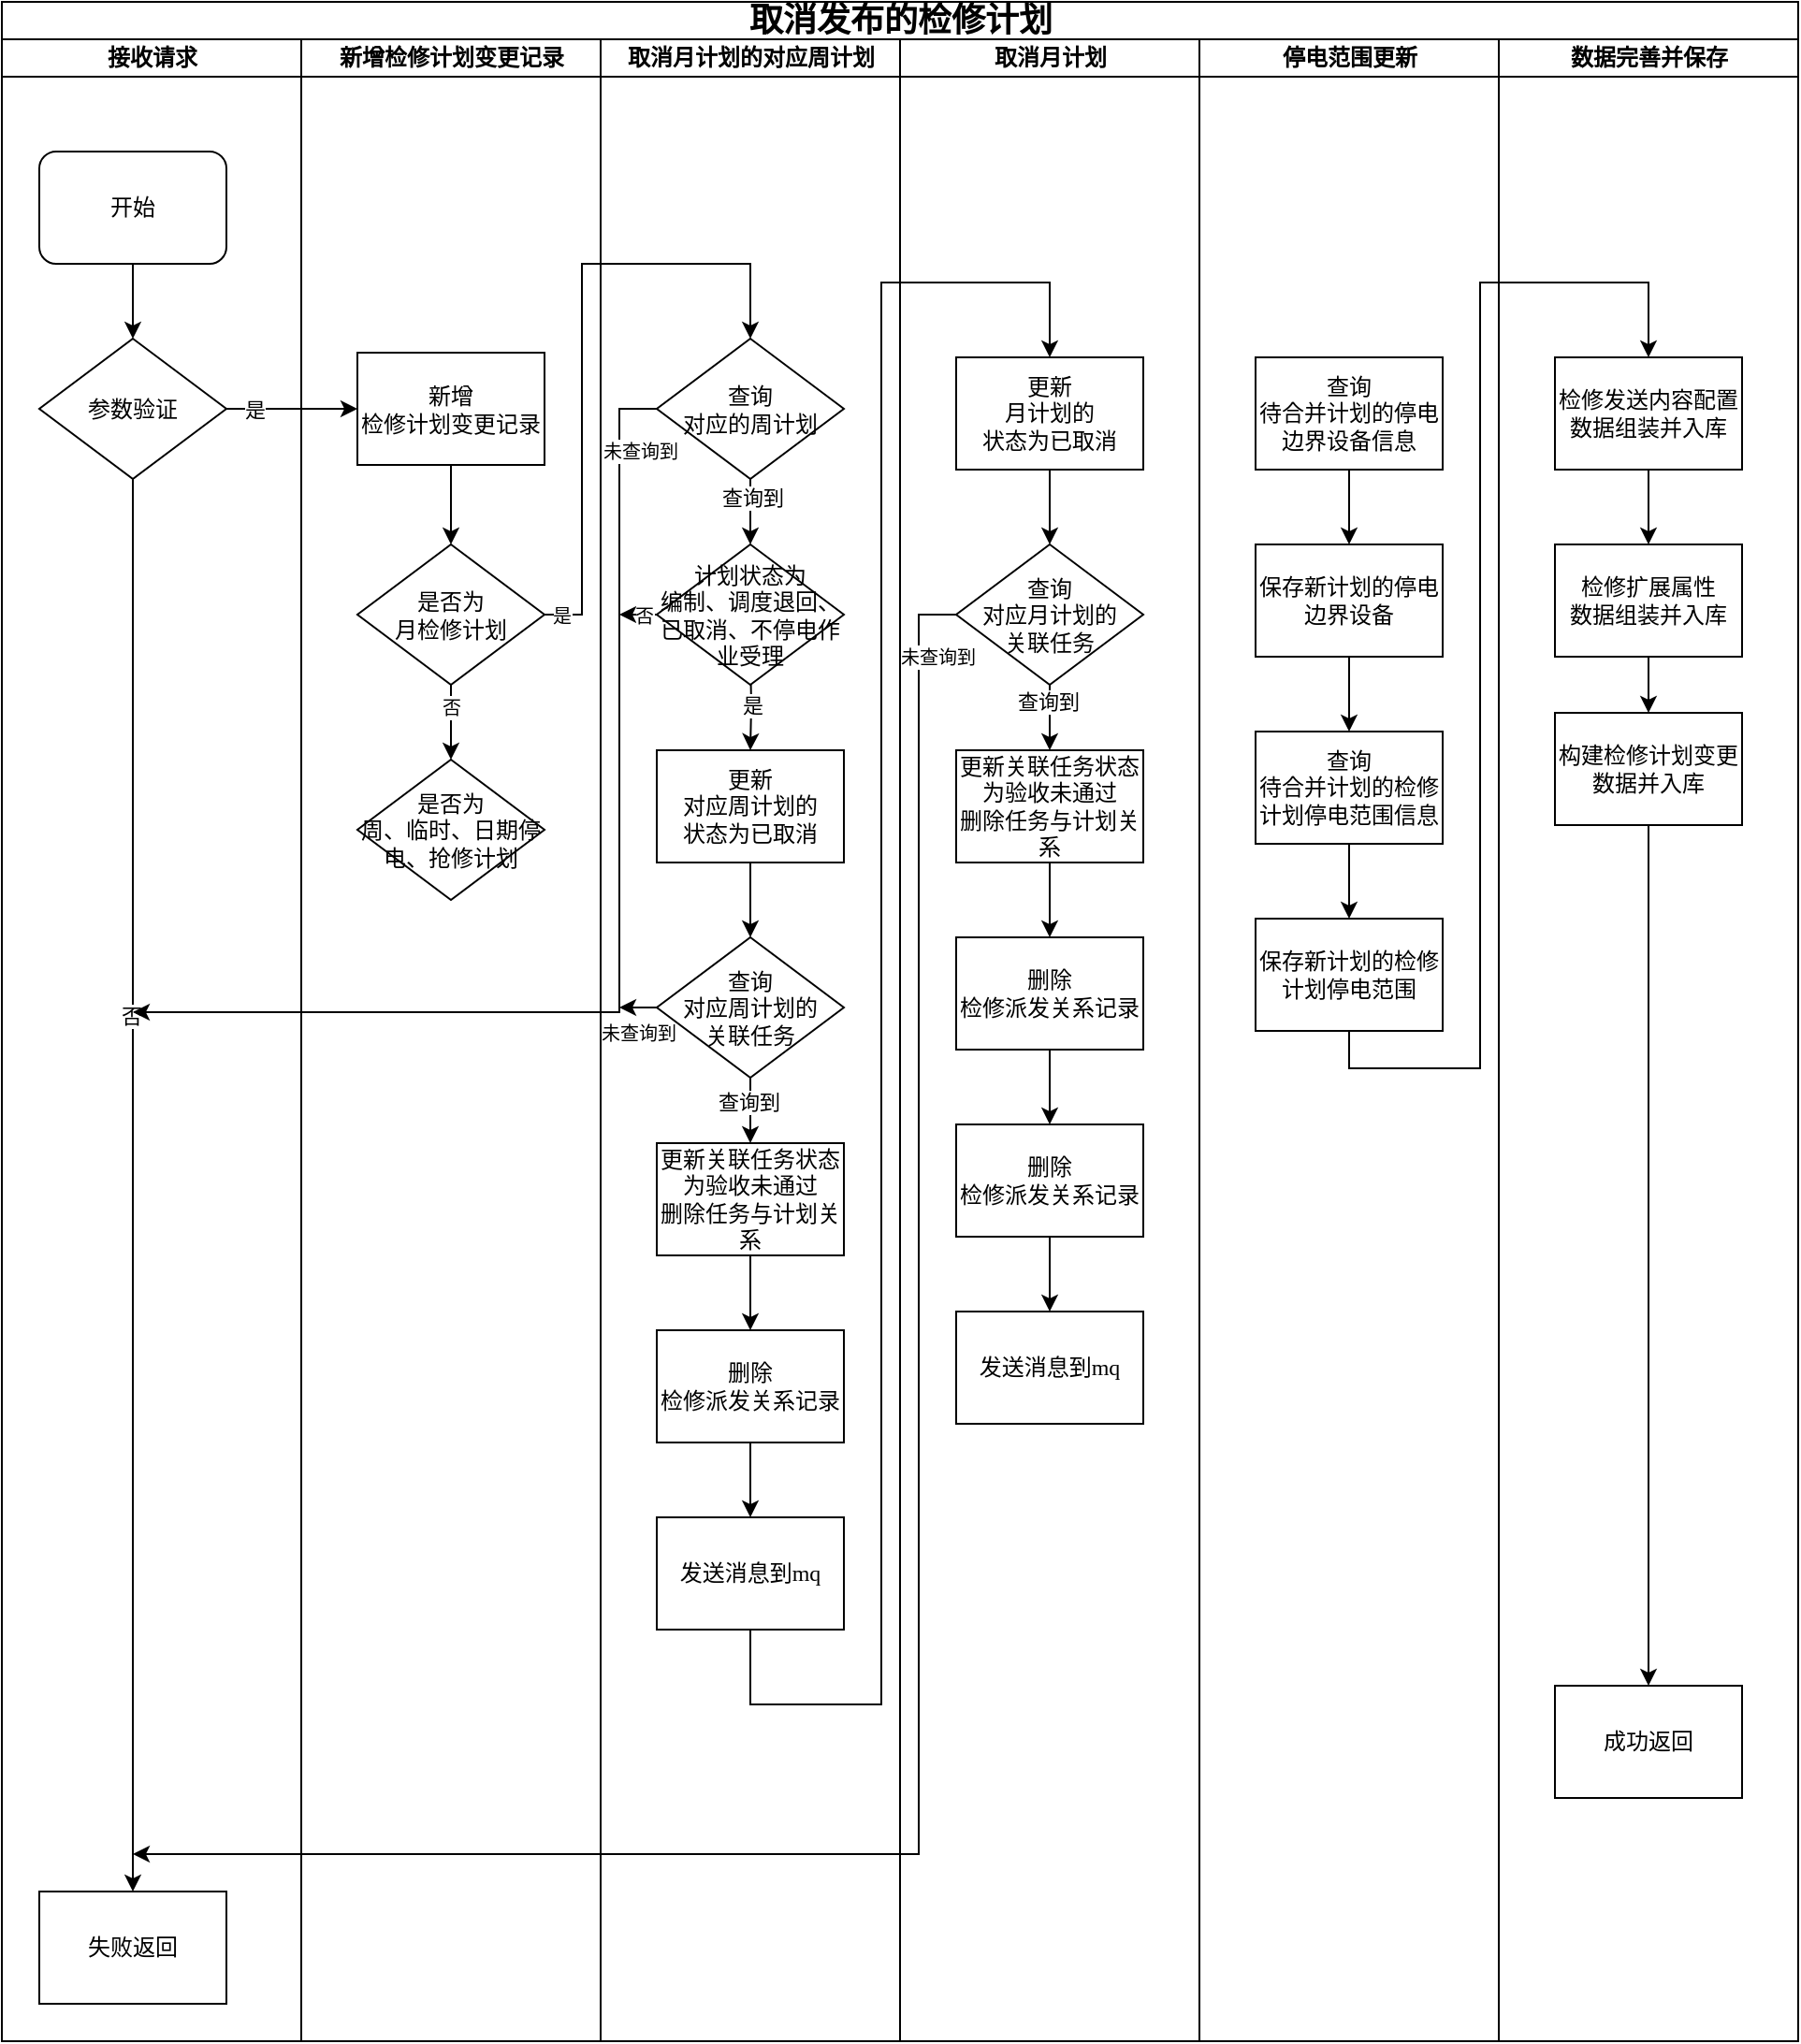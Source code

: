 <mxfile version="26.1.3">
  <diagram name="Page-1" id="74e2e168-ea6b-b213-b513-2b3c1d86103e">
    <mxGraphModel dx="875" dy="464" grid="1" gridSize="10" guides="1" tooltips="1" connect="1" arrows="1" fold="1" page="1" pageScale="1" pageWidth="1100" pageHeight="850" background="none" math="0" shadow="0">
      <root>
        <mxCell id="0" />
        <mxCell id="1" parent="0" />
        <mxCell id="urim3Smq5EnJUSF81W1--1" value="&lt;font style=&quot;font-size: 18px;&quot;&gt;取消发布的检修计划&lt;/font&gt;" style="swimlane;html=1;childLayout=stackLayout;startSize=20;rounded=0;shadow=0;labelBackgroundColor=none;strokeWidth=1;fontFamily=Verdana;fontSize=8;align=center;" vertex="1" parent="1">
          <mxGeometry x="70" y="20" width="960" height="1090" as="geometry" />
        </mxCell>
        <mxCell id="urim3Smq5EnJUSF81W1--2" value="接收请求" style="swimlane;html=1;startSize=20;" vertex="1" parent="urim3Smq5EnJUSF81W1--1">
          <mxGeometry y="20" width="160" height="1070" as="geometry">
            <mxRectangle y="20" width="40" height="730" as="alternateBounds" />
          </mxGeometry>
        </mxCell>
        <mxCell id="urim3Smq5EnJUSF81W1--3" style="edgeStyle=orthogonalEdgeStyle;rounded=0;orthogonalLoop=1;jettySize=auto;html=1;exitX=0.5;exitY=1;exitDx=0;exitDy=0;entryX=0.5;entryY=0;entryDx=0;entryDy=0;" edge="1" parent="urim3Smq5EnJUSF81W1--2" source="urim3Smq5EnJUSF81W1--4" target="urim3Smq5EnJUSF81W1--5">
          <mxGeometry relative="1" as="geometry" />
        </mxCell>
        <mxCell id="urim3Smq5EnJUSF81W1--4" value="&lt;font style=&quot;font-size: 12px;&quot;&gt;开始&lt;/font&gt;" style="rounded=1;whiteSpace=wrap;html=1;shadow=0;labelBackgroundColor=none;strokeWidth=1;fontFamily=Verdana;fontSize=8;align=center;" vertex="1" parent="urim3Smq5EnJUSF81W1--2">
          <mxGeometry x="20" y="60" width="100" height="60" as="geometry" />
        </mxCell>
        <mxCell id="urim3Smq5EnJUSF81W1--5" value="&lt;font style=&quot;font-size: 12px;&quot;&gt;参数验证&lt;/font&gt;" style="rhombus;whiteSpace=wrap;html=1;rounded=0;shadow=0;labelBackgroundColor=none;strokeWidth=1;fontFamily=Verdana;fontSize=8;align=center;" vertex="1" parent="urim3Smq5EnJUSF81W1--2">
          <mxGeometry x="20" y="160" width="100" height="75" as="geometry" />
        </mxCell>
        <mxCell id="urim3Smq5EnJUSF81W1--6" style="edgeStyle=orthogonalEdgeStyle;rounded=0;orthogonalLoop=1;jettySize=auto;html=1;exitX=0.5;exitY=1;exitDx=0;exitDy=0;entryX=0.5;entryY=0;entryDx=0;entryDy=0;" edge="1" parent="urim3Smq5EnJUSF81W1--2" source="urim3Smq5EnJUSF81W1--5" target="urim3Smq5EnJUSF81W1--8">
          <mxGeometry relative="1" as="geometry">
            <mxPoint x="70" y="980" as="targetPoint" />
          </mxGeometry>
        </mxCell>
        <mxCell id="urim3Smq5EnJUSF81W1--7" value="否" style="edgeLabel;html=1;align=center;verticalAlign=middle;resizable=0;points=[];" vertex="1" connectable="0" parent="urim3Smq5EnJUSF81W1--6">
          <mxGeometry x="-0.24" y="-1" relative="1" as="geometry">
            <mxPoint as="offset" />
          </mxGeometry>
        </mxCell>
        <mxCell id="urim3Smq5EnJUSF81W1--8" value="&lt;span style=&quot;font-size: 12px;&quot;&gt;失败返回&lt;/span&gt;" style="whiteSpace=wrap;html=1;fontSize=8;fontFamily=Verdana;rounded=0;shadow=0;labelBackgroundColor=none;strokeWidth=1;" vertex="1" parent="urim3Smq5EnJUSF81W1--2">
          <mxGeometry x="20" y="990" width="100" height="60" as="geometry" />
        </mxCell>
        <mxCell id="urim3Smq5EnJUSF81W1--9" value="新增检修计划变更记录" style="swimlane;html=1;startSize=20;" vertex="1" parent="urim3Smq5EnJUSF81W1--1">
          <mxGeometry x="160" y="20" width="160" height="1070" as="geometry" />
        </mxCell>
        <mxCell id="urim3Smq5EnJUSF81W1--68" style="edgeStyle=orthogonalEdgeStyle;rounded=0;orthogonalLoop=1;jettySize=auto;html=1;exitX=0.5;exitY=1;exitDx=0;exitDy=0;" edge="1" parent="urim3Smq5EnJUSF81W1--9" source="urim3Smq5EnJUSF81W1--11" target="urim3Smq5EnJUSF81W1--16">
          <mxGeometry relative="1" as="geometry" />
        </mxCell>
        <mxCell id="urim3Smq5EnJUSF81W1--11" value="&lt;span style=&quot;font-size: 12px;&quot;&gt;新增&lt;/span&gt;&lt;div&gt;&lt;span style=&quot;font-size: 12px;&quot;&gt;检修计划变更记录&lt;/span&gt;&lt;/div&gt;" style="whiteSpace=wrap;html=1;fontSize=8;fontFamily=Verdana;rounded=0;shadow=0;labelBackgroundColor=none;strokeWidth=1;" vertex="1" parent="urim3Smq5EnJUSF81W1--9">
          <mxGeometry x="30" y="167.5" width="100" height="60" as="geometry" />
        </mxCell>
        <mxCell id="urim3Smq5EnJUSF81W1--16" value="&lt;span style=&quot;font-size: 12px;&quot;&gt;是否为&lt;/span&gt;&lt;div&gt;&lt;span style=&quot;font-size: 12px;&quot;&gt;月检修计划&lt;/span&gt;&lt;/div&gt;" style="rhombus;whiteSpace=wrap;html=1;rounded=0;shadow=0;labelBackgroundColor=none;strokeWidth=1;fontFamily=Verdana;fontSize=8;align=center;" vertex="1" parent="urim3Smq5EnJUSF81W1--9">
          <mxGeometry x="30" y="270" width="100" height="75" as="geometry" />
        </mxCell>
        <mxCell id="urim3Smq5EnJUSF81W1--17" value="&lt;span style=&quot;font-size: 12px;&quot;&gt;是否为&lt;/span&gt;&lt;div&gt;&lt;span style=&quot;font-size: 12px;&quot;&gt;周、临时、日期停电、抢修计划&lt;/span&gt;&lt;/div&gt;" style="rhombus;whiteSpace=wrap;html=1;rounded=0;shadow=0;labelBackgroundColor=none;strokeWidth=1;fontFamily=Verdana;fontSize=8;align=center;" vertex="1" parent="urim3Smq5EnJUSF81W1--9">
          <mxGeometry x="30" y="385" width="100" height="75" as="geometry" />
        </mxCell>
        <mxCell id="urim3Smq5EnJUSF81W1--18" style="edgeStyle=orthogonalEdgeStyle;rounded=0;orthogonalLoop=1;jettySize=auto;html=1;exitX=0.5;exitY=1;exitDx=0;exitDy=0;" edge="1" parent="urim3Smq5EnJUSF81W1--9" source="urim3Smq5EnJUSF81W1--16" target="urim3Smq5EnJUSF81W1--17">
          <mxGeometry relative="1" as="geometry" />
        </mxCell>
        <mxCell id="urim3Smq5EnJUSF81W1--19" value="&lt;font style=&quot;font-size: 10px;&quot;&gt;否&lt;/font&gt;" style="edgeLabel;html=1;align=center;verticalAlign=middle;resizable=0;points=[];" vertex="1" connectable="0" parent="urim3Smq5EnJUSF81W1--18">
          <mxGeometry x="-0.415" relative="1" as="geometry">
            <mxPoint as="offset" />
          </mxGeometry>
        </mxCell>
        <mxCell id="urim3Smq5EnJUSF81W1--22" value="取消月计划的对应周计划" style="swimlane;html=1;startSize=20;" vertex="1" parent="urim3Smq5EnJUSF81W1--1">
          <mxGeometry x="320" y="20" width="160" height="1070" as="geometry" />
        </mxCell>
        <mxCell id="urim3Smq5EnJUSF81W1--23" style="edgeStyle=orthogonalEdgeStyle;rounded=0;orthogonalLoop=1;jettySize=auto;html=1;exitX=0.5;exitY=1;exitDx=0;exitDy=0;entryX=0.5;entryY=0;entryDx=0;entryDy=0;" edge="1" parent="urim3Smq5EnJUSF81W1--22" target="urim3Smq5EnJUSF81W1--78">
          <mxGeometry relative="1" as="geometry">
            <mxPoint x="80" y="330" as="sourcePoint" />
            <mxPoint x="80" y="370" as="targetPoint" />
          </mxGeometry>
        </mxCell>
        <mxCell id="urim3Smq5EnJUSF81W1--81" value="是" style="edgeLabel;html=1;align=center;verticalAlign=middle;resizable=0;points=[];" vertex="1" connectable="0" parent="urim3Smq5EnJUSF81W1--23">
          <mxGeometry x="0.018" relative="1" as="geometry">
            <mxPoint as="offset" />
          </mxGeometry>
        </mxCell>
        <mxCell id="urim3Smq5EnJUSF81W1--73" style="edgeStyle=orthogonalEdgeStyle;rounded=0;orthogonalLoop=1;jettySize=auto;html=1;exitX=0.5;exitY=1;exitDx=0;exitDy=0;entryX=0.5;entryY=0;entryDx=0;entryDy=0;" edge="1" parent="urim3Smq5EnJUSF81W1--22" source="urim3Smq5EnJUSF81W1--69" target="urim3Smq5EnJUSF81W1--72">
          <mxGeometry relative="1" as="geometry" />
        </mxCell>
        <mxCell id="urim3Smq5EnJUSF81W1--82" value="查询到" style="edgeLabel;html=1;align=center;verticalAlign=middle;resizable=0;points=[];" vertex="1" connectable="0" parent="urim3Smq5EnJUSF81W1--73">
          <mxGeometry x="-0.433" y="1" relative="1" as="geometry">
            <mxPoint as="offset" />
          </mxGeometry>
        </mxCell>
        <mxCell id="urim3Smq5EnJUSF81W1--74" style="edgeStyle=orthogonalEdgeStyle;rounded=0;orthogonalLoop=1;jettySize=auto;html=1;exitX=0;exitY=0.5;exitDx=0;exitDy=0;" edge="1" parent="urim3Smq5EnJUSF81W1--22" source="urim3Smq5EnJUSF81W1--69">
          <mxGeometry relative="1" as="geometry">
            <mxPoint x="-250" y="520" as="targetPoint" />
            <Array as="points">
              <mxPoint x="10" y="198" />
              <mxPoint x="10" y="520" />
              <mxPoint x="-250" y="520" />
            </Array>
          </mxGeometry>
        </mxCell>
        <mxCell id="urim3Smq5EnJUSF81W1--75" value="&lt;font style=&quot;font-size: 10px;&quot;&gt;未查询到&lt;/font&gt;" style="edgeLabel;html=1;align=center;verticalAlign=middle;resizable=0;points=[];" vertex="1" connectable="0" parent="urim3Smq5EnJUSF81W1--74">
          <mxGeometry x="-0.961" y="4" relative="1" as="geometry">
            <mxPoint x="2" y="18" as="offset" />
          </mxGeometry>
        </mxCell>
        <mxCell id="urim3Smq5EnJUSF81W1--69" value="&lt;span style=&quot;font-size: 12px;&quot;&gt;查询&lt;/span&gt;&lt;div&gt;&lt;span style=&quot;font-size: 12px;&quot;&gt;对应的周计划&lt;/span&gt;&lt;/div&gt;" style="rhombus;whiteSpace=wrap;html=1;rounded=0;shadow=0;labelBackgroundColor=none;strokeWidth=1;fontFamily=Verdana;fontSize=8;align=center;" vertex="1" parent="urim3Smq5EnJUSF81W1--22">
          <mxGeometry x="30" y="160" width="100" height="75" as="geometry" />
        </mxCell>
        <mxCell id="urim3Smq5EnJUSF81W1--76" style="edgeStyle=orthogonalEdgeStyle;rounded=0;orthogonalLoop=1;jettySize=auto;html=1;exitX=0;exitY=0.5;exitDx=0;exitDy=0;" edge="1" parent="urim3Smq5EnJUSF81W1--22" source="urim3Smq5EnJUSF81W1--72">
          <mxGeometry relative="1" as="geometry">
            <mxPoint x="10" y="308" as="targetPoint" />
          </mxGeometry>
        </mxCell>
        <mxCell id="urim3Smq5EnJUSF81W1--77" value="&lt;font style=&quot;font-size: 10px;&quot;&gt;否&lt;/font&gt;" style="edgeLabel;html=1;align=center;verticalAlign=middle;resizable=0;points=[];" vertex="1" connectable="0" parent="urim3Smq5EnJUSF81W1--76">
          <mxGeometry x="-0.317" relative="1" as="geometry">
            <mxPoint as="offset" />
          </mxGeometry>
        </mxCell>
        <mxCell id="urim3Smq5EnJUSF81W1--72" value="&lt;span style=&quot;font-size: 12px;&quot;&gt;计划状态为&lt;/span&gt;&lt;div&gt;&lt;span style=&quot;font-size: 12px;&quot;&gt;编制、调度退回、&lt;/span&gt;&lt;/div&gt;&lt;div&gt;&lt;span style=&quot;font-size: 12px;&quot;&gt;已取消、不停电作业受理&lt;/span&gt;&lt;/div&gt;" style="rhombus;whiteSpace=wrap;html=1;rounded=0;shadow=0;labelBackgroundColor=none;strokeWidth=1;fontFamily=Verdana;fontSize=8;align=center;" vertex="1" parent="urim3Smq5EnJUSF81W1--22">
          <mxGeometry x="30" y="270" width="100" height="75" as="geometry" />
        </mxCell>
        <mxCell id="urim3Smq5EnJUSF81W1--80" style="edgeStyle=orthogonalEdgeStyle;rounded=0;orthogonalLoop=1;jettySize=auto;html=1;exitX=0.5;exitY=1;exitDx=0;exitDy=0;" edge="1" parent="urim3Smq5EnJUSF81W1--22" source="urim3Smq5EnJUSF81W1--78" target="urim3Smq5EnJUSF81W1--79">
          <mxGeometry relative="1" as="geometry" />
        </mxCell>
        <mxCell id="urim3Smq5EnJUSF81W1--78" value="&lt;span style=&quot;font-size: 12px;&quot;&gt;更新&lt;/span&gt;&lt;div&gt;&lt;span style=&quot;font-size: 12px;&quot;&gt;对应周计划的&lt;/span&gt;&lt;/div&gt;&lt;div&gt;&lt;span style=&quot;font-size: 12px;&quot;&gt;状态为已取消&lt;/span&gt;&lt;/div&gt;" style="whiteSpace=wrap;html=1;fontSize=8;fontFamily=Verdana;rounded=0;shadow=0;labelBackgroundColor=none;strokeWidth=1;" vertex="1" parent="urim3Smq5EnJUSF81W1--22">
          <mxGeometry x="30" y="380" width="100" height="60" as="geometry" />
        </mxCell>
        <mxCell id="urim3Smq5EnJUSF81W1--83" style="edgeStyle=orthogonalEdgeStyle;rounded=0;orthogonalLoop=1;jettySize=auto;html=1;exitX=0;exitY=0.5;exitDx=0;exitDy=0;" edge="1" parent="urim3Smq5EnJUSF81W1--22" source="urim3Smq5EnJUSF81W1--79">
          <mxGeometry relative="1" as="geometry">
            <mxPoint x="10" y="517.379" as="targetPoint" />
          </mxGeometry>
        </mxCell>
        <mxCell id="urim3Smq5EnJUSF81W1--84" value="&lt;font style=&quot;font-size: 10px;&quot;&gt;未查询到&lt;/font&gt;" style="edgeLabel;html=1;align=center;verticalAlign=middle;resizable=0;points=[];" vertex="1" connectable="0" parent="urim3Smq5EnJUSF81W1--83">
          <mxGeometry x="-0.301" y="-1" relative="1" as="geometry">
            <mxPoint x="-3" y="14" as="offset" />
          </mxGeometry>
        </mxCell>
        <mxCell id="urim3Smq5EnJUSF81W1--86" style="edgeStyle=orthogonalEdgeStyle;rounded=0;orthogonalLoop=1;jettySize=auto;html=1;exitX=0.5;exitY=1;exitDx=0;exitDy=0;entryX=0.5;entryY=0;entryDx=0;entryDy=0;" edge="1" parent="urim3Smq5EnJUSF81W1--22" source="urim3Smq5EnJUSF81W1--79" target="urim3Smq5EnJUSF81W1--85">
          <mxGeometry relative="1" as="geometry" />
        </mxCell>
        <mxCell id="urim3Smq5EnJUSF81W1--87" value="查询到" style="edgeLabel;html=1;align=center;verticalAlign=middle;resizable=0;points=[];" vertex="1" connectable="0" parent="urim3Smq5EnJUSF81W1--86">
          <mxGeometry x="-0.289" y="-1" relative="1" as="geometry">
            <mxPoint as="offset" />
          </mxGeometry>
        </mxCell>
        <mxCell id="urim3Smq5EnJUSF81W1--79" value="&lt;span style=&quot;font-size: 12px;&quot;&gt;查询&lt;/span&gt;&lt;div&gt;&lt;span style=&quot;font-size: 12px;&quot;&gt;对应周计划的&lt;/span&gt;&lt;/div&gt;&lt;div&gt;&lt;span style=&quot;font-size: 12px;&quot;&gt;关联任务&lt;/span&gt;&lt;/div&gt;" style="rhombus;whiteSpace=wrap;html=1;rounded=0;shadow=0;labelBackgroundColor=none;strokeWidth=1;fontFamily=Verdana;fontSize=8;align=center;" vertex="1" parent="urim3Smq5EnJUSF81W1--22">
          <mxGeometry x="30" y="480" width="100" height="75" as="geometry" />
        </mxCell>
        <mxCell id="urim3Smq5EnJUSF81W1--89" style="edgeStyle=orthogonalEdgeStyle;rounded=0;orthogonalLoop=1;jettySize=auto;html=1;exitX=0.5;exitY=1;exitDx=0;exitDy=0;entryX=0.5;entryY=0;entryDx=0;entryDy=0;" edge="1" parent="urim3Smq5EnJUSF81W1--22" source="urim3Smq5EnJUSF81W1--85" target="urim3Smq5EnJUSF81W1--88">
          <mxGeometry relative="1" as="geometry" />
        </mxCell>
        <mxCell id="urim3Smq5EnJUSF81W1--85" value="&lt;span style=&quot;font-size: 12px;&quot;&gt;更新关联任务状态为验收未通过&lt;/span&gt;&lt;div&gt;&lt;span style=&quot;font-size: 12px;&quot;&gt;删除任务与计划关系&lt;/span&gt;&lt;/div&gt;" style="whiteSpace=wrap;html=1;fontSize=8;fontFamily=Verdana;rounded=0;shadow=0;labelBackgroundColor=none;strokeWidth=1;" vertex="1" parent="urim3Smq5EnJUSF81W1--22">
          <mxGeometry x="30" y="590" width="100" height="60" as="geometry" />
        </mxCell>
        <mxCell id="urim3Smq5EnJUSF81W1--92" style="edgeStyle=orthogonalEdgeStyle;rounded=0;orthogonalLoop=1;jettySize=auto;html=1;exitX=0.5;exitY=1;exitDx=0;exitDy=0;entryX=0.5;entryY=0;entryDx=0;entryDy=0;" edge="1" parent="urim3Smq5EnJUSF81W1--22" source="urim3Smq5EnJUSF81W1--88" target="urim3Smq5EnJUSF81W1--91">
          <mxGeometry relative="1" as="geometry" />
        </mxCell>
        <mxCell id="urim3Smq5EnJUSF81W1--88" value="&lt;span style=&quot;font-size: 12px;&quot;&gt;删除&lt;/span&gt;&lt;div&gt;&lt;span style=&quot;font-size: 12px;&quot;&gt;检修派发关系记录&lt;/span&gt;&lt;/div&gt;" style="whiteSpace=wrap;html=1;fontSize=8;fontFamily=Verdana;rounded=0;shadow=0;labelBackgroundColor=none;strokeWidth=1;" vertex="1" parent="urim3Smq5EnJUSF81W1--22">
          <mxGeometry x="30" y="690" width="100" height="60" as="geometry" />
        </mxCell>
        <mxCell id="urim3Smq5EnJUSF81W1--91" value="&lt;span style=&quot;font-size: 12px; background-color: transparent; color: light-dark(rgb(0, 0, 0), rgb(255, 255, 255));&quot;&gt;发送消息到mq&lt;/span&gt;" style="whiteSpace=wrap;html=1;fontSize=8;fontFamily=Verdana;rounded=0;shadow=0;labelBackgroundColor=none;strokeWidth=1;" vertex="1" parent="urim3Smq5EnJUSF81W1--22">
          <mxGeometry x="30" y="790" width="100" height="60" as="geometry" />
        </mxCell>
        <mxCell id="urim3Smq5EnJUSF81W1--39" value="取消月计划" style="swimlane;html=1;startSize=20;" vertex="1" parent="urim3Smq5EnJUSF81W1--1">
          <mxGeometry x="480" y="20" width="160" height="1070" as="geometry" />
        </mxCell>
        <mxCell id="urim3Smq5EnJUSF81W1--43" style="edgeStyle=orthogonalEdgeStyle;rounded=0;orthogonalLoop=1;jettySize=auto;html=1;exitX=0.5;exitY=1;exitDx=0;exitDy=0;" edge="1" parent="urim3Smq5EnJUSF81W1--39" source="urim3Smq5EnJUSF81W1--44">
          <mxGeometry relative="1" as="geometry">
            <mxPoint x="80" y="270" as="targetPoint" />
          </mxGeometry>
        </mxCell>
        <mxCell id="urim3Smq5EnJUSF81W1--44" value="&lt;span style=&quot;font-size: 12px;&quot;&gt;更新&lt;/span&gt;&lt;div&gt;&lt;span style=&quot;font-size: 12px;&quot;&gt;月计划的&lt;/span&gt;&lt;/div&gt;&lt;div&gt;&lt;span style=&quot;font-size: 12px;&quot;&gt;状态为已取消&lt;/span&gt;&lt;/div&gt;" style="whiteSpace=wrap;html=1;fontSize=8;fontFamily=Verdana;rounded=0;shadow=0;labelBackgroundColor=none;strokeWidth=1;" vertex="1" parent="urim3Smq5EnJUSF81W1--39">
          <mxGeometry x="30" y="170" width="100" height="60" as="geometry" />
        </mxCell>
        <mxCell id="urim3Smq5EnJUSF81W1--94" style="edgeStyle=orthogonalEdgeStyle;rounded=0;orthogonalLoop=1;jettySize=auto;html=1;exitX=0;exitY=0.5;exitDx=0;exitDy=0;" edge="1" parent="urim3Smq5EnJUSF81W1--39" source="urim3Smq5EnJUSF81W1--93">
          <mxGeometry relative="1" as="geometry">
            <mxPoint x="-410" y="970" as="targetPoint" />
            <Array as="points">
              <mxPoint x="10" y="307" />
              <mxPoint x="10" y="970" />
            </Array>
          </mxGeometry>
        </mxCell>
        <mxCell id="urim3Smq5EnJUSF81W1--95" value="&lt;font style=&quot;font-size: 10px;&quot;&gt;未查询到&lt;/font&gt;" style="edgeLabel;html=1;align=center;verticalAlign=middle;resizable=0;points=[];" vertex="1" connectable="0" parent="urim3Smq5EnJUSF81W1--94">
          <mxGeometry x="-0.928" y="1" relative="1" as="geometry">
            <mxPoint x="9" y="3" as="offset" />
          </mxGeometry>
        </mxCell>
        <mxCell id="urim3Smq5EnJUSF81W1--98" style="edgeStyle=orthogonalEdgeStyle;rounded=0;orthogonalLoop=1;jettySize=auto;html=1;exitX=0.5;exitY=1;exitDx=0;exitDy=0;entryX=0.5;entryY=0;entryDx=0;entryDy=0;" edge="1" parent="urim3Smq5EnJUSF81W1--39" source="urim3Smq5EnJUSF81W1--93" target="urim3Smq5EnJUSF81W1--96">
          <mxGeometry relative="1" as="geometry" />
        </mxCell>
        <mxCell id="urim3Smq5EnJUSF81W1--105" value="查询到" style="edgeLabel;html=1;align=center;verticalAlign=middle;resizable=0;points=[];" vertex="1" connectable="0" parent="urim3Smq5EnJUSF81W1--98">
          <mxGeometry x="-0.476" y="-1" relative="1" as="geometry">
            <mxPoint as="offset" />
          </mxGeometry>
        </mxCell>
        <mxCell id="urim3Smq5EnJUSF81W1--93" value="&lt;span style=&quot;font-size: 12px;&quot;&gt;查询&lt;/span&gt;&lt;div&gt;&lt;span style=&quot;font-size: 12px;&quot;&gt;对应月计划的&lt;/span&gt;&lt;/div&gt;&lt;div&gt;&lt;span style=&quot;font-size: 12px;&quot;&gt;关联任务&lt;/span&gt;&lt;/div&gt;" style="rhombus;whiteSpace=wrap;html=1;rounded=0;shadow=0;labelBackgroundColor=none;strokeWidth=1;fontFamily=Verdana;fontSize=8;align=center;" vertex="1" parent="urim3Smq5EnJUSF81W1--39">
          <mxGeometry x="30" y="270" width="100" height="75" as="geometry" />
        </mxCell>
        <mxCell id="urim3Smq5EnJUSF81W1--100" style="edgeStyle=orthogonalEdgeStyle;rounded=0;orthogonalLoop=1;jettySize=auto;html=1;exitX=0.5;exitY=1;exitDx=0;exitDy=0;" edge="1" parent="urim3Smq5EnJUSF81W1--39" source="urim3Smq5EnJUSF81W1--96" target="urim3Smq5EnJUSF81W1--99">
          <mxGeometry relative="1" as="geometry" />
        </mxCell>
        <mxCell id="urim3Smq5EnJUSF81W1--96" value="&lt;span style=&quot;font-size: 12px;&quot;&gt;更新关联任务状态为验收未通过&lt;/span&gt;&lt;div&gt;&lt;span style=&quot;font-size: 12px;&quot;&gt;删除任务与计划关系&lt;/span&gt;&lt;/div&gt;" style="whiteSpace=wrap;html=1;fontSize=8;fontFamily=Verdana;rounded=0;shadow=0;labelBackgroundColor=none;strokeWidth=1;" vertex="1" parent="urim3Smq5EnJUSF81W1--39">
          <mxGeometry x="30" y="380" width="100" height="60" as="geometry" />
        </mxCell>
        <mxCell id="urim3Smq5EnJUSF81W1--102" style="edgeStyle=orthogonalEdgeStyle;rounded=0;orthogonalLoop=1;jettySize=auto;html=1;exitX=0.5;exitY=1;exitDx=0;exitDy=0;entryX=0.5;entryY=0;entryDx=0;entryDy=0;" edge="1" parent="urim3Smq5EnJUSF81W1--39" source="urim3Smq5EnJUSF81W1--99" target="urim3Smq5EnJUSF81W1--101">
          <mxGeometry relative="1" as="geometry" />
        </mxCell>
        <mxCell id="urim3Smq5EnJUSF81W1--99" value="&lt;span style=&quot;font-size: 12px;&quot;&gt;删除&lt;/span&gt;&lt;div&gt;&lt;span style=&quot;font-size: 12px;&quot;&gt;检修派发关系记录&lt;/span&gt;&lt;/div&gt;" style="whiteSpace=wrap;html=1;fontSize=8;fontFamily=Verdana;rounded=0;shadow=0;labelBackgroundColor=none;strokeWidth=1;" vertex="1" parent="urim3Smq5EnJUSF81W1--39">
          <mxGeometry x="30" y="480" width="100" height="60" as="geometry" />
        </mxCell>
        <mxCell id="urim3Smq5EnJUSF81W1--104" style="edgeStyle=orthogonalEdgeStyle;rounded=0;orthogonalLoop=1;jettySize=auto;html=1;exitX=0.5;exitY=1;exitDx=0;exitDy=0;entryX=0.5;entryY=0;entryDx=0;entryDy=0;" edge="1" parent="urim3Smq5EnJUSF81W1--39" source="urim3Smq5EnJUSF81W1--101" target="urim3Smq5EnJUSF81W1--103">
          <mxGeometry relative="1" as="geometry" />
        </mxCell>
        <mxCell id="urim3Smq5EnJUSF81W1--101" value="&lt;span style=&quot;font-size: 12px;&quot;&gt;删除&lt;/span&gt;&lt;div&gt;&lt;span style=&quot;font-size: 12px;&quot;&gt;检修派发关系记录&lt;/span&gt;&lt;/div&gt;" style="whiteSpace=wrap;html=1;fontSize=8;fontFamily=Verdana;rounded=0;shadow=0;labelBackgroundColor=none;strokeWidth=1;" vertex="1" parent="urim3Smq5EnJUSF81W1--39">
          <mxGeometry x="30" y="580" width="100" height="60" as="geometry" />
        </mxCell>
        <mxCell id="urim3Smq5EnJUSF81W1--103" value="&lt;span style=&quot;font-size: 12px; background-color: transparent; color: light-dark(rgb(0, 0, 0), rgb(255, 255, 255));&quot;&gt;发送消息到mq&lt;/span&gt;" style="whiteSpace=wrap;html=1;fontSize=8;fontFamily=Verdana;rounded=0;shadow=0;labelBackgroundColor=none;strokeWidth=1;" vertex="1" parent="urim3Smq5EnJUSF81W1--39">
          <mxGeometry x="30" y="680" width="100" height="60" as="geometry" />
        </mxCell>
        <mxCell id="urim3Smq5EnJUSF81W1--45" value="停电范围更新" style="swimlane;html=1;startSize=20;" vertex="1" parent="urim3Smq5EnJUSF81W1--1">
          <mxGeometry x="640" y="20" width="160" height="1070" as="geometry" />
        </mxCell>
        <mxCell id="urim3Smq5EnJUSF81W1--46" style="edgeStyle=orthogonalEdgeStyle;rounded=0;orthogonalLoop=1;jettySize=auto;html=1;exitX=0.5;exitY=1;exitDx=0;exitDy=0;entryX=0.5;entryY=0;entryDx=0;entryDy=0;" edge="1" parent="urim3Smq5EnJUSF81W1--45" source="urim3Smq5EnJUSF81W1--47" target="urim3Smq5EnJUSF81W1--49">
          <mxGeometry relative="1" as="geometry" />
        </mxCell>
        <mxCell id="urim3Smq5EnJUSF81W1--47" value="&lt;div&gt;&lt;span style=&quot;font-size: 12px;&quot;&gt;查询&lt;/span&gt;&lt;span style=&quot;font-size: 12px;&quot;&gt;&lt;/span&gt;&lt;/div&gt;&lt;span style=&quot;font-size: 12px;&quot;&gt;待合并计划的停电边界设备信息&lt;/span&gt;" style="whiteSpace=wrap;html=1;fontSize=8;fontFamily=Verdana;rounded=0;shadow=0;labelBackgroundColor=none;strokeWidth=1;" vertex="1" parent="urim3Smq5EnJUSF81W1--45">
          <mxGeometry x="30" y="170" width="100" height="60" as="geometry" />
        </mxCell>
        <mxCell id="urim3Smq5EnJUSF81W1--48" style="edgeStyle=orthogonalEdgeStyle;rounded=0;orthogonalLoop=1;jettySize=auto;html=1;exitX=0.5;exitY=1;exitDx=0;exitDy=0;entryX=0.5;entryY=0;entryDx=0;entryDy=0;" edge="1" parent="urim3Smq5EnJUSF81W1--45" source="urim3Smq5EnJUSF81W1--49" target="urim3Smq5EnJUSF81W1--51">
          <mxGeometry relative="1" as="geometry" />
        </mxCell>
        <mxCell id="urim3Smq5EnJUSF81W1--49" value="&lt;span style=&quot;font-size: 12px;&quot;&gt;保存新计划的停电边界设备&lt;/span&gt;" style="whiteSpace=wrap;html=1;fontSize=8;fontFamily=Verdana;rounded=0;shadow=0;labelBackgroundColor=none;strokeWidth=1;" vertex="1" parent="urim3Smq5EnJUSF81W1--45">
          <mxGeometry x="30" y="270" width="100" height="60" as="geometry" />
        </mxCell>
        <mxCell id="urim3Smq5EnJUSF81W1--50" style="edgeStyle=orthogonalEdgeStyle;rounded=0;orthogonalLoop=1;jettySize=auto;html=1;exitX=0.5;exitY=1;exitDx=0;exitDy=0;entryX=0.5;entryY=0;entryDx=0;entryDy=0;" edge="1" parent="urim3Smq5EnJUSF81W1--45" source="urim3Smq5EnJUSF81W1--51" target="urim3Smq5EnJUSF81W1--52">
          <mxGeometry relative="1" as="geometry" />
        </mxCell>
        <mxCell id="urim3Smq5EnJUSF81W1--51" value="&lt;div&gt;&lt;span style=&quot;font-size: 12px;&quot;&gt;查询&lt;/span&gt;&lt;span style=&quot;font-size: 12px;&quot;&gt;&lt;/span&gt;&lt;/div&gt;&lt;span style=&quot;font-size: 12px;&quot;&gt;待合并计划的检修计划停电范围信息&lt;/span&gt;" style="whiteSpace=wrap;html=1;fontSize=8;fontFamily=Verdana;rounded=0;shadow=0;labelBackgroundColor=none;strokeWidth=1;" vertex="1" parent="urim3Smq5EnJUSF81W1--45">
          <mxGeometry x="30" y="370" width="100" height="60" as="geometry" />
        </mxCell>
        <mxCell id="urim3Smq5EnJUSF81W1--52" value="&lt;span style=&quot;font-size: 12px;&quot;&gt;保存新计划的&lt;/span&gt;&lt;span style=&quot;font-size: 12px;&quot;&gt;检修计划停电范围&lt;/span&gt;" style="whiteSpace=wrap;html=1;fontSize=8;fontFamily=Verdana;rounded=0;shadow=0;labelBackgroundColor=none;strokeWidth=1;" vertex="1" parent="urim3Smq5EnJUSF81W1--45">
          <mxGeometry x="30" y="470" width="100" height="60" as="geometry" />
        </mxCell>
        <mxCell id="urim3Smq5EnJUSF81W1--53" value="" style="edgeStyle=orthogonalEdgeStyle;rounded=0;orthogonalLoop=1;jettySize=auto;html=1;" edge="1" parent="urim3Smq5EnJUSF81W1--1" source="urim3Smq5EnJUSF81W1--5">
          <mxGeometry relative="1" as="geometry">
            <mxPoint x="190" y="217.5" as="targetPoint" />
          </mxGeometry>
        </mxCell>
        <mxCell id="urim3Smq5EnJUSF81W1--54" value="是" style="edgeLabel;html=1;align=center;verticalAlign=middle;resizable=0;points=[];" vertex="1" connectable="0" parent="urim3Smq5EnJUSF81W1--53">
          <mxGeometry x="-0.577" relative="1" as="geometry">
            <mxPoint as="offset" />
          </mxGeometry>
        </mxCell>
        <mxCell id="urim3Smq5EnJUSF81W1--55" value="数据完善并保存" style="swimlane;html=1;startSize=20;" vertex="1" parent="urim3Smq5EnJUSF81W1--1">
          <mxGeometry x="800" y="20" width="160" height="1070" as="geometry" />
        </mxCell>
        <mxCell id="urim3Smq5EnJUSF81W1--56" style="edgeStyle=orthogonalEdgeStyle;rounded=0;orthogonalLoop=1;jettySize=auto;html=1;exitX=0.5;exitY=1;exitDx=0;exitDy=0;entryX=0.5;entryY=0;entryDx=0;entryDy=0;" edge="1" parent="urim3Smq5EnJUSF81W1--55" source="urim3Smq5EnJUSF81W1--57" target="urim3Smq5EnJUSF81W1--59">
          <mxGeometry relative="1" as="geometry" />
        </mxCell>
        <mxCell id="urim3Smq5EnJUSF81W1--57" value="&lt;div&gt;&lt;span style=&quot;font-size: 12px;&quot;&gt;检修发送内容配置&lt;/span&gt;&lt;/div&gt;&lt;div&gt;&lt;span style=&quot;font-size: 12px;&quot;&gt;数据组装并入库&lt;/span&gt;&lt;/div&gt;" style="whiteSpace=wrap;html=1;fontSize=8;fontFamily=Verdana;rounded=0;shadow=0;labelBackgroundColor=none;strokeWidth=1;" vertex="1" parent="urim3Smq5EnJUSF81W1--55">
          <mxGeometry x="30" y="170" width="100" height="60" as="geometry" />
        </mxCell>
        <mxCell id="urim3Smq5EnJUSF81W1--58" style="edgeStyle=orthogonalEdgeStyle;rounded=0;orthogonalLoop=1;jettySize=auto;html=1;exitX=0.5;exitY=1;exitDx=0;exitDy=0;entryX=0.5;entryY=0;entryDx=0;entryDy=0;" edge="1" parent="urim3Smq5EnJUSF81W1--55" source="urim3Smq5EnJUSF81W1--59" target="urim3Smq5EnJUSF81W1--60">
          <mxGeometry relative="1" as="geometry" />
        </mxCell>
        <mxCell id="urim3Smq5EnJUSF81W1--59" value="&lt;span style=&quot;font-size: 12px;&quot;&gt;检修扩展属性&lt;/span&gt;&lt;div&gt;&lt;span style=&quot;font-size: 12px;&quot;&gt;数据组装并入库&lt;/span&gt;&lt;/div&gt;" style="whiteSpace=wrap;html=1;fontSize=8;fontFamily=Verdana;rounded=0;shadow=0;labelBackgroundColor=none;strokeWidth=1;" vertex="1" parent="urim3Smq5EnJUSF81W1--55">
          <mxGeometry x="30" y="270" width="100" height="60" as="geometry" />
        </mxCell>
        <mxCell id="urim3Smq5EnJUSF81W1--60" value="&lt;span style=&quot;font-size: 12px;&quot;&gt;构建检修计划变更数据并入库&lt;/span&gt;" style="whiteSpace=wrap;html=1;fontSize=8;fontFamily=Verdana;rounded=0;shadow=0;labelBackgroundColor=none;strokeWidth=1;" vertex="1" parent="urim3Smq5EnJUSF81W1--55">
          <mxGeometry x="30" y="360" width="100" height="60" as="geometry" />
        </mxCell>
        <mxCell id="urim3Smq5EnJUSF81W1--61" style="edgeStyle=orthogonalEdgeStyle;rounded=0;orthogonalLoop=1;jettySize=auto;html=1;exitX=0.5;exitY=1;exitDx=0;exitDy=0;entryX=0.5;entryY=0;entryDx=0;entryDy=0;" edge="1" parent="urim3Smq5EnJUSF81W1--55" source="urim3Smq5EnJUSF81W1--60" target="urim3Smq5EnJUSF81W1--62">
          <mxGeometry relative="1" as="geometry">
            <mxPoint x="80" y="800" as="targetPoint" />
            <mxPoint x="80" y="690" as="sourcePoint" />
          </mxGeometry>
        </mxCell>
        <mxCell id="urim3Smq5EnJUSF81W1--62" value="&lt;span style=&quot;font-size: 12px;&quot;&gt;成功返回&lt;/span&gt;" style="whiteSpace=wrap;html=1;fontSize=8;fontFamily=Verdana;rounded=0;shadow=0;labelBackgroundColor=none;strokeWidth=1;" vertex="1" parent="urim3Smq5EnJUSF81W1--55">
          <mxGeometry x="30" y="880" width="100" height="60" as="geometry" />
        </mxCell>
        <mxCell id="urim3Smq5EnJUSF81W1--66" style="edgeStyle=orthogonalEdgeStyle;rounded=0;orthogonalLoop=1;jettySize=auto;html=1;entryX=0.5;entryY=0;entryDx=0;entryDy=0;exitX=0.5;exitY=1;exitDx=0;exitDy=0;" edge="1" parent="urim3Smq5EnJUSF81W1--1" target="urim3Smq5EnJUSF81W1--44">
          <mxGeometry relative="1" as="geometry">
            <mxPoint x="400" y="870" as="sourcePoint" />
            <Array as="points">
              <mxPoint x="400" y="910" />
              <mxPoint x="470" y="910" />
              <mxPoint x="470" y="150" />
              <mxPoint x="560" y="150" />
            </Array>
          </mxGeometry>
        </mxCell>
        <mxCell id="urim3Smq5EnJUSF81W1--67" style="edgeStyle=orthogonalEdgeStyle;rounded=0;orthogonalLoop=1;jettySize=auto;html=1;exitX=0.5;exitY=1;exitDx=0;exitDy=0;entryX=0.5;entryY=0;entryDx=0;entryDy=0;" edge="1" parent="urim3Smq5EnJUSF81W1--1" source="urim3Smq5EnJUSF81W1--52" target="urim3Smq5EnJUSF81W1--57">
          <mxGeometry relative="1" as="geometry">
            <Array as="points">
              <mxPoint x="720" y="570" />
              <mxPoint x="790" y="570" />
              <mxPoint x="790" y="150" />
              <mxPoint x="880" y="150" />
            </Array>
          </mxGeometry>
        </mxCell>
        <mxCell id="urim3Smq5EnJUSF81W1--70" style="edgeStyle=orthogonalEdgeStyle;rounded=0;orthogonalLoop=1;jettySize=auto;html=1;exitX=1;exitY=0.5;exitDx=0;exitDy=0;entryX=0.5;entryY=0;entryDx=0;entryDy=0;" edge="1" parent="urim3Smq5EnJUSF81W1--1" source="urim3Smq5EnJUSF81W1--16" target="urim3Smq5EnJUSF81W1--69">
          <mxGeometry relative="1" as="geometry">
            <Array as="points">
              <mxPoint x="310" y="328" />
              <mxPoint x="310" y="140" />
              <mxPoint x="400" y="140" />
            </Array>
          </mxGeometry>
        </mxCell>
        <mxCell id="urim3Smq5EnJUSF81W1--71" value="&lt;font style=&quot;font-size: 10px;&quot;&gt;是&lt;/font&gt;" style="edgeLabel;html=1;align=center;verticalAlign=middle;resizable=0;points=[];" vertex="1" connectable="0" parent="urim3Smq5EnJUSF81W1--70">
          <mxGeometry x="-0.947" relative="1" as="geometry">
            <mxPoint as="offset" />
          </mxGeometry>
        </mxCell>
      </root>
    </mxGraphModel>
  </diagram>
</mxfile>
